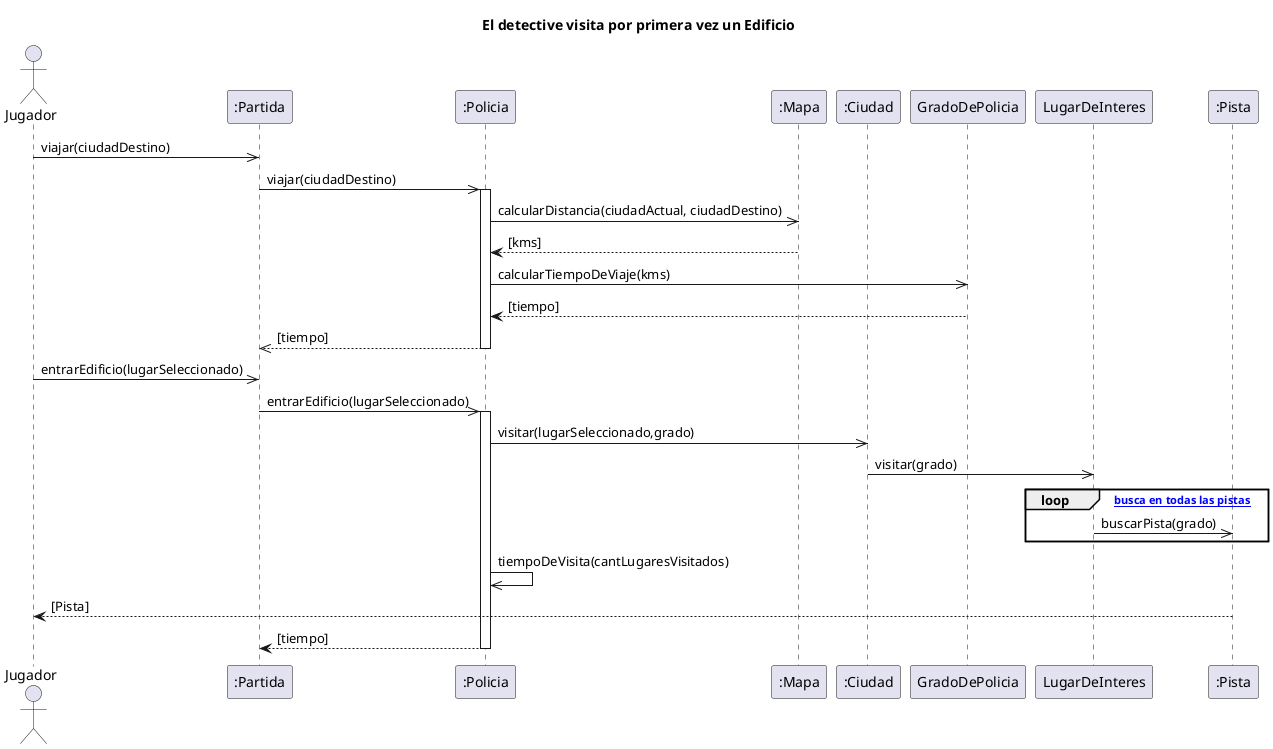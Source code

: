 @startuml
title El detective visita por primera vez un Edificio

actor "Jugador" as AlgoThief
participant ":Partida" as Partida
participant ":Policia" as Policia
participant ":Mapa" as Mapa
participant ":Ciudad" as Ciudad
participant "GradoDePolicia" as GradoDePolicia
participant "LugarDeInteres" as LugarDeInteres
participant ":Pista" as Pista

AlgoThief ->> Partida: viajar(ciudadDestino)
Partida ->> Policia: viajar(ciudadDestino)
activate Policia

Policia ->> Mapa: calcularDistancia(ciudadActual, ciudadDestino)
Policia <-- Mapa: [kms]
Policia ->> GradoDePolicia: calcularTiempoDeViaje(kms)
Policia <-- GradoDePolicia: [tiempo]
return [tiempo]
deactivate Policia
AlgoThief ->> Partida: entrarEdificio(lugarSeleccionado)
Partida ->> Policia: entrarEdificio(lugarSeleccionado)
activate Policia
Policia ->> Ciudad: visitar(lugarSeleccionado,grado)
Ciudad ->> LugarDeInteres: visitar(grado)
loop [se busca en todas las pistas]
	LugarDeInteres ->> Pista: buscarPista(grado)
end
Policia ->> Policia: tiempoDeVisita(cantLugaresVisitados)
Pista --> AlgoThief : [Pista]
Policia --> Partida : [tiempo]
deactivate Policia




@enduml